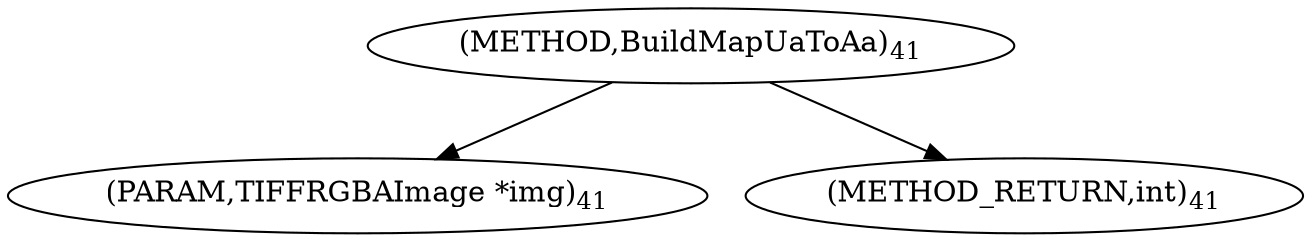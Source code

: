 digraph "BuildMapUaToAa" {  
"45572" [label = <(METHOD,BuildMapUaToAa)<SUB>41</SUB>> ]
"45573" [label = <(PARAM,TIFFRGBAImage *img)<SUB>41</SUB>> ]
"45574" [label = <(METHOD_RETURN,int)<SUB>41</SUB>> ]
  "45572" -> "45573" 
  "45572" -> "45574" 
}
